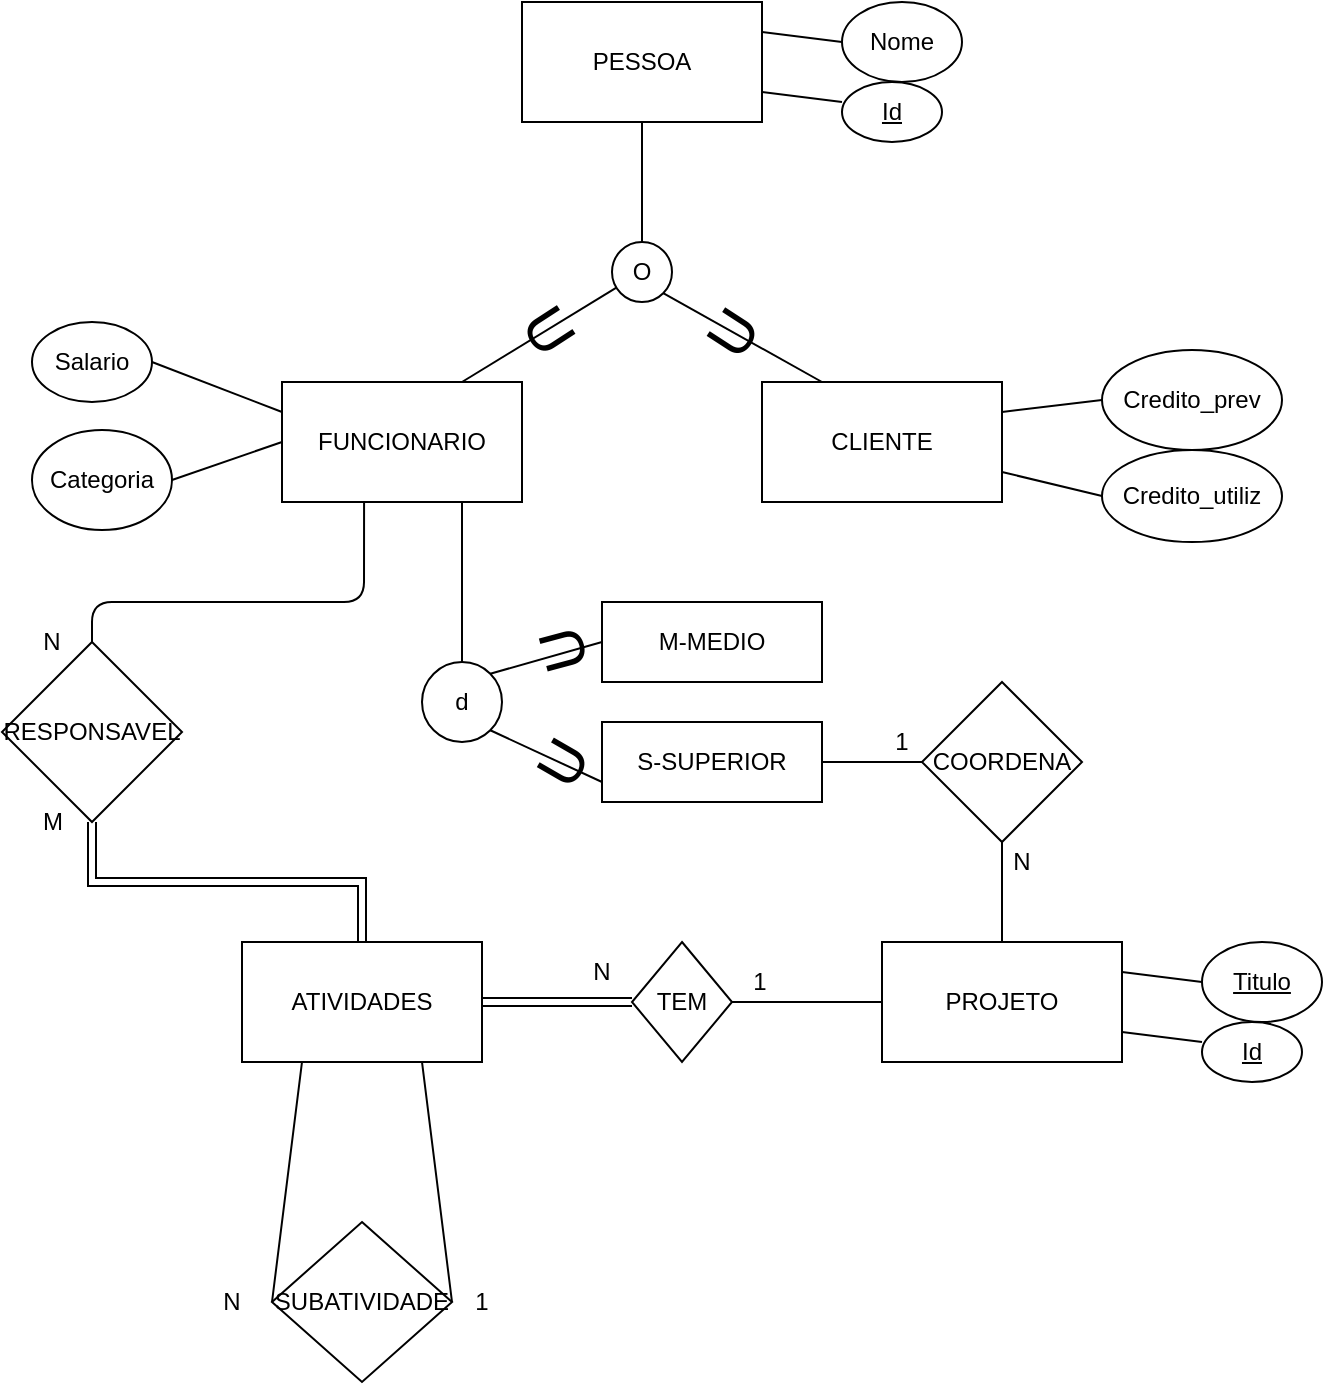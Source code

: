 <mxfile version="14.4.9" type="device"><diagram id="Vl0GgnSSwOp3kbkBudZ7" name="Page-1"><mxGraphModel dx="1422" dy="762" grid="1" gridSize="10" guides="1" tooltips="1" connect="1" arrows="1" fold="1" page="1" pageScale="1" pageWidth="827" pageHeight="1169" math="0" shadow="0"><root><mxCell id="0"/><mxCell id="1" parent="0"/><mxCell id="YfgDeVmLwgP_oeuv12vp-1" value="PESSOA" style="rounded=0;whiteSpace=wrap;html=1;" vertex="1" parent="1"><mxGeometry x="330" y="100" width="120" height="60" as="geometry"/></mxCell><mxCell id="YfgDeVmLwgP_oeuv12vp-2" value="FUNCIONARIO" style="rounded=0;whiteSpace=wrap;html=1;" vertex="1" parent="1"><mxGeometry x="210" y="290" width="120" height="60" as="geometry"/></mxCell><mxCell id="YfgDeVmLwgP_oeuv12vp-3" value="CLIENTE" style="rounded=0;whiteSpace=wrap;html=1;" vertex="1" parent="1"><mxGeometry x="450" y="290" width="120" height="60" as="geometry"/></mxCell><mxCell id="YfgDeVmLwgP_oeuv12vp-4" value="" style="endArrow=none;html=1;exitX=0.75;exitY=0;exitDx=0;exitDy=0;" edge="1" parent="1" source="YfgDeVmLwgP_oeuv12vp-2" target="YfgDeVmLwgP_oeuv12vp-5"><mxGeometry width="50" height="50" relative="1" as="geometry"><mxPoint x="560" y="510" as="sourcePoint"/><mxPoint x="610" y="460" as="targetPoint"/></mxGeometry></mxCell><mxCell id="YfgDeVmLwgP_oeuv12vp-5" value="O" style="ellipse;whiteSpace=wrap;html=1;aspect=fixed;" vertex="1" parent="1"><mxGeometry x="375" y="220" width="30" height="30" as="geometry"/></mxCell><mxCell id="YfgDeVmLwgP_oeuv12vp-6" value="" style="endArrow=none;html=1;exitX=0.25;exitY=0;exitDx=0;exitDy=0;entryX=1;entryY=1;entryDx=0;entryDy=0;" edge="1" parent="1" source="YfgDeVmLwgP_oeuv12vp-3" target="YfgDeVmLwgP_oeuv12vp-5"><mxGeometry width="50" height="50" relative="1" as="geometry"><mxPoint x="560" y="510" as="sourcePoint"/><mxPoint x="610" y="460" as="targetPoint"/></mxGeometry></mxCell><mxCell id="YfgDeVmLwgP_oeuv12vp-7" value="" style="endArrow=none;html=1;exitX=0.5;exitY=0;exitDx=0;exitDy=0;entryX=0.5;entryY=1;entryDx=0;entryDy=0;" edge="1" parent="1" source="YfgDeVmLwgP_oeuv12vp-5" target="YfgDeVmLwgP_oeuv12vp-1"><mxGeometry width="50" height="50" relative="1" as="geometry"><mxPoint x="560" y="510" as="sourcePoint"/><mxPoint x="610" y="460" as="targetPoint"/></mxGeometry></mxCell><mxCell id="YfgDeVmLwgP_oeuv12vp-8" value="&lt;font style=&quot;font-size: 30px&quot;&gt;U&lt;/font&gt;" style="text;html=1;strokeColor=none;fillColor=none;align=center;verticalAlign=middle;whiteSpace=wrap;rounded=0;rotation=57;" vertex="1" parent="1"><mxGeometry x="259" y="204" width="170" height="120" as="geometry"/></mxCell><mxCell id="YfgDeVmLwgP_oeuv12vp-9" value="&lt;font style=&quot;font-size: 30px&quot;&gt;U&lt;/font&gt;" style="text;html=1;strokeColor=none;fillColor=none;align=center;verticalAlign=middle;whiteSpace=wrap;rounded=0;rotation=-57;" vertex="1" parent="1"><mxGeometry x="350" y="205" width="170" height="120" as="geometry"/></mxCell><mxCell id="YfgDeVmLwgP_oeuv12vp-12" value="Nome" style="ellipse;whiteSpace=wrap;html=1;" vertex="1" parent="1"><mxGeometry x="490" y="100" width="60" height="40" as="geometry"/></mxCell><mxCell id="YfgDeVmLwgP_oeuv12vp-13" value="&lt;u&gt;Id&lt;/u&gt;" style="ellipse;whiteSpace=wrap;html=1;" vertex="1" parent="1"><mxGeometry x="490" y="140" width="50" height="30" as="geometry"/></mxCell><mxCell id="YfgDeVmLwgP_oeuv12vp-14" value="" style="endArrow=none;html=1;exitX=1;exitY=0.25;exitDx=0;exitDy=0;entryX=0;entryY=0.5;entryDx=0;entryDy=0;" edge="1" parent="1" source="YfgDeVmLwgP_oeuv12vp-1" target="YfgDeVmLwgP_oeuv12vp-12"><mxGeometry width="50" height="50" relative="1" as="geometry"><mxPoint x="560" y="220" as="sourcePoint"/><mxPoint x="610" y="170" as="targetPoint"/></mxGeometry></mxCell><mxCell id="YfgDeVmLwgP_oeuv12vp-15" value="" style="endArrow=none;html=1;exitX=1;exitY=0.75;exitDx=0;exitDy=0;" edge="1" parent="1" source="YfgDeVmLwgP_oeuv12vp-1"><mxGeometry width="50" height="50" relative="1" as="geometry"><mxPoint x="560" y="220" as="sourcePoint"/><mxPoint x="490" y="150" as="targetPoint"/></mxGeometry></mxCell><mxCell id="YfgDeVmLwgP_oeuv12vp-16" value="Salario" style="ellipse;whiteSpace=wrap;html=1;" vertex="1" parent="1"><mxGeometry x="85" y="260" width="60" height="40" as="geometry"/></mxCell><mxCell id="YfgDeVmLwgP_oeuv12vp-17" value="Categoria" style="ellipse;whiteSpace=wrap;html=1;" vertex="1" parent="1"><mxGeometry x="85" y="314" width="70" height="50" as="geometry"/></mxCell><mxCell id="YfgDeVmLwgP_oeuv12vp-19" value="" style="endArrow=none;html=1;exitX=1;exitY=0.5;exitDx=0;exitDy=0;entryX=0;entryY=0.25;entryDx=0;entryDy=0;" edge="1" parent="1" source="YfgDeVmLwgP_oeuv12vp-16" target="YfgDeVmLwgP_oeuv12vp-2"><mxGeometry width="50" height="50" relative="1" as="geometry"><mxPoint x="390" y="330" as="sourcePoint"/><mxPoint x="440" y="280" as="targetPoint"/></mxGeometry></mxCell><mxCell id="YfgDeVmLwgP_oeuv12vp-20" value="" style="endArrow=none;html=1;exitX=1;exitY=0.5;exitDx=0;exitDy=0;" edge="1" parent="1" source="YfgDeVmLwgP_oeuv12vp-17"><mxGeometry width="50" height="50" relative="1" as="geometry"><mxPoint x="160" y="294" as="sourcePoint"/><mxPoint x="210" y="320" as="targetPoint"/></mxGeometry></mxCell><mxCell id="YfgDeVmLwgP_oeuv12vp-22" value="Credito_prev" style="ellipse;whiteSpace=wrap;html=1;" vertex="1" parent="1"><mxGeometry x="620" y="274" width="90" height="50" as="geometry"/></mxCell><mxCell id="YfgDeVmLwgP_oeuv12vp-23" value="Credito_utiliz" style="ellipse;whiteSpace=wrap;html=1;" vertex="1" parent="1"><mxGeometry x="620" y="324" width="90" height="46" as="geometry"/></mxCell><mxCell id="YfgDeVmLwgP_oeuv12vp-24" value="" style="endArrow=none;html=1;exitX=0;exitY=0.5;exitDx=0;exitDy=0;entryX=1;entryY=0.25;entryDx=0;entryDy=0;" edge="1" parent="1" source="YfgDeVmLwgP_oeuv12vp-22" target="YfgDeVmLwgP_oeuv12vp-3"><mxGeometry width="50" height="50" relative="1" as="geometry"><mxPoint x="390" y="330" as="sourcePoint"/><mxPoint x="440" y="280" as="targetPoint"/></mxGeometry></mxCell><mxCell id="YfgDeVmLwgP_oeuv12vp-25" value="" style="endArrow=none;html=1;exitX=1;exitY=0.75;exitDx=0;exitDy=0;entryX=0;entryY=0.5;entryDx=0;entryDy=0;" edge="1" parent="1" source="YfgDeVmLwgP_oeuv12vp-3" target="YfgDeVmLwgP_oeuv12vp-23"><mxGeometry width="50" height="50" relative="1" as="geometry"><mxPoint x="390" y="330" as="sourcePoint"/><mxPoint x="440" y="280" as="targetPoint"/></mxGeometry></mxCell><mxCell id="YfgDeVmLwgP_oeuv12vp-32" value="PROJETO" style="rounded=0;whiteSpace=wrap;html=1;" vertex="1" parent="1"><mxGeometry x="510" y="570" width="120" height="60" as="geometry"/></mxCell><mxCell id="YfgDeVmLwgP_oeuv12vp-33" value="&lt;u&gt;Titulo&lt;/u&gt;" style="ellipse;whiteSpace=wrap;html=1;" vertex="1" parent="1"><mxGeometry x="670" y="570" width="60" height="40" as="geometry"/></mxCell><mxCell id="YfgDeVmLwgP_oeuv12vp-34" value="&lt;u&gt;Id&lt;/u&gt;" style="ellipse;whiteSpace=wrap;html=1;" vertex="1" parent="1"><mxGeometry x="670" y="610" width="50" height="30" as="geometry"/></mxCell><mxCell id="YfgDeVmLwgP_oeuv12vp-35" value="" style="endArrow=none;html=1;exitX=1;exitY=0.25;exitDx=0;exitDy=0;entryX=0;entryY=0.5;entryDx=0;entryDy=0;" edge="1" parent="1" source="YfgDeVmLwgP_oeuv12vp-32" target="YfgDeVmLwgP_oeuv12vp-33"><mxGeometry width="50" height="50" relative="1" as="geometry"><mxPoint x="740" y="690" as="sourcePoint"/><mxPoint x="790" y="640" as="targetPoint"/></mxGeometry></mxCell><mxCell id="YfgDeVmLwgP_oeuv12vp-36" value="" style="endArrow=none;html=1;exitX=1;exitY=0.75;exitDx=0;exitDy=0;" edge="1" parent="1" source="YfgDeVmLwgP_oeuv12vp-32"><mxGeometry width="50" height="50" relative="1" as="geometry"><mxPoint x="740" y="690" as="sourcePoint"/><mxPoint x="670" y="620" as="targetPoint"/></mxGeometry></mxCell><mxCell id="YfgDeVmLwgP_oeuv12vp-37" value="RESPONSAVEL" style="rhombus;whiteSpace=wrap;html=1;" vertex="1" parent="1"><mxGeometry x="70" y="420" width="90" height="90" as="geometry"/></mxCell><mxCell id="YfgDeVmLwgP_oeuv12vp-38" value="ATIVIDADES" style="rounded=0;whiteSpace=wrap;html=1;" vertex="1" parent="1"><mxGeometry x="190" y="570" width="120" height="60" as="geometry"/></mxCell><mxCell id="YfgDeVmLwgP_oeuv12vp-40" value="TEM" style="rhombus;whiteSpace=wrap;html=1;" vertex="1" parent="1"><mxGeometry x="385" y="570" width="50" height="60" as="geometry"/></mxCell><mxCell id="YfgDeVmLwgP_oeuv12vp-41" value="" style="endArrow=none;html=1;exitX=1;exitY=0.5;exitDx=0;exitDy=0;entryX=0;entryY=0.5;entryDx=0;entryDy=0;" edge="1" parent="1" source="YfgDeVmLwgP_oeuv12vp-40" target="YfgDeVmLwgP_oeuv12vp-32"><mxGeometry width="50" height="50" relative="1" as="geometry"><mxPoint x="410" y="500" as="sourcePoint"/><mxPoint x="460" y="450" as="targetPoint"/></mxGeometry></mxCell><mxCell id="YfgDeVmLwgP_oeuv12vp-42" value="SUBATIVIDADE" style="rhombus;whiteSpace=wrap;html=1;" vertex="1" parent="1"><mxGeometry x="205" y="710" width="90" height="80" as="geometry"/></mxCell><mxCell id="YfgDeVmLwgP_oeuv12vp-43" value="" style="endArrow=none;html=1;exitX=0.75;exitY=1;exitDx=0;exitDy=0;entryX=1;entryY=0.5;entryDx=0;entryDy=0;" edge="1" parent="1" source="YfgDeVmLwgP_oeuv12vp-38" target="YfgDeVmLwgP_oeuv12vp-42"><mxGeometry width="50" height="50" relative="1" as="geometry"><mxPoint x="410" y="500" as="sourcePoint"/><mxPoint x="460" y="450" as="targetPoint"/></mxGeometry></mxCell><mxCell id="YfgDeVmLwgP_oeuv12vp-44" value="" style="endArrow=none;html=1;exitX=0;exitY=0.5;exitDx=0;exitDy=0;entryX=0.25;entryY=1;entryDx=0;entryDy=0;" edge="1" parent="1" source="YfgDeVmLwgP_oeuv12vp-42" target="YfgDeVmLwgP_oeuv12vp-38"><mxGeometry width="50" height="50" relative="1" as="geometry"><mxPoint x="410" y="500" as="sourcePoint"/><mxPoint x="460" y="450" as="targetPoint"/></mxGeometry></mxCell><mxCell id="YfgDeVmLwgP_oeuv12vp-46" value="" style="shape=link;html=1;rounded=0;exitX=1;exitY=0.5;exitDx=0;exitDy=0;entryX=0;entryY=0.5;entryDx=0;entryDy=0;" edge="1" parent="1" source="YfgDeVmLwgP_oeuv12vp-38" target="YfgDeVmLwgP_oeuv12vp-40"><mxGeometry relative="1" as="geometry"><mxPoint x="350" y="470" as="sourcePoint"/><mxPoint x="510" y="470" as="targetPoint"/></mxGeometry></mxCell><mxCell id="YfgDeVmLwgP_oeuv12vp-48" value="" style="shape=link;html=1;rounded=0;exitX=0.5;exitY=0;exitDx=0;exitDy=0;entryX=0.5;entryY=1;entryDx=0;entryDy=0;" edge="1" parent="1" source="YfgDeVmLwgP_oeuv12vp-38" target="YfgDeVmLwgP_oeuv12vp-37"><mxGeometry relative="1" as="geometry"><mxPoint x="330" y="400" as="sourcePoint"/><mxPoint x="490" y="400" as="targetPoint"/><Array as="points"><mxPoint x="250" y="540"/><mxPoint x="115" y="540"/></Array></mxGeometry></mxCell><mxCell id="YfgDeVmLwgP_oeuv12vp-50" value="" style="endArrow=none;html=1;exitX=0.5;exitY=0;exitDx=0;exitDy=0;entryX=0.342;entryY=1;entryDx=0;entryDy=0;entryPerimeter=0;" edge="1" parent="1" source="YfgDeVmLwgP_oeuv12vp-37" target="YfgDeVmLwgP_oeuv12vp-2"><mxGeometry width="50" height="50" relative="1" as="geometry"><mxPoint x="390" y="430" as="sourcePoint"/><mxPoint x="280" y="380" as="targetPoint"/><Array as="points"><mxPoint x="115" y="400"/><mxPoint x="251" y="400"/></Array></mxGeometry></mxCell><mxCell id="YfgDeVmLwgP_oeuv12vp-52" value="d" style="ellipse;whiteSpace=wrap;html=1;aspect=fixed;" vertex="1" parent="1"><mxGeometry x="280" y="430" width="40" height="40" as="geometry"/></mxCell><mxCell id="YfgDeVmLwgP_oeuv12vp-53" value="" style="endArrow=none;html=1;exitX=0.75;exitY=1;exitDx=0;exitDy=0;" edge="1" parent="1" source="YfgDeVmLwgP_oeuv12vp-2"><mxGeometry width="50" height="50" relative="1" as="geometry"><mxPoint x="390" y="430" as="sourcePoint"/><mxPoint x="300" y="430" as="targetPoint"/></mxGeometry></mxCell><mxCell id="YfgDeVmLwgP_oeuv12vp-54" value="M-MEDIO" style="rounded=0;whiteSpace=wrap;html=1;" vertex="1" parent="1"><mxGeometry x="370" y="400" width="110" height="40" as="geometry"/></mxCell><mxCell id="YfgDeVmLwgP_oeuv12vp-55" value="S-SUPERIOR" style="rounded=0;whiteSpace=wrap;html=1;" vertex="1" parent="1"><mxGeometry x="370" y="460" width="110" height="40" as="geometry"/></mxCell><mxCell id="YfgDeVmLwgP_oeuv12vp-58" value="" style="endArrow=none;html=1;exitX=1;exitY=0;exitDx=0;exitDy=0;entryX=0;entryY=0.5;entryDx=0;entryDy=0;" edge="1" parent="1" source="YfgDeVmLwgP_oeuv12vp-52" target="YfgDeVmLwgP_oeuv12vp-54"><mxGeometry width="50" height="50" relative="1" as="geometry"><mxPoint x="390" y="430" as="sourcePoint"/><mxPoint x="440" y="380" as="targetPoint"/></mxGeometry></mxCell><mxCell id="YfgDeVmLwgP_oeuv12vp-59" value="" style="endArrow=none;html=1;exitX=1;exitY=1;exitDx=0;exitDy=0;entryX=0;entryY=0.75;entryDx=0;entryDy=0;" edge="1" parent="1" source="YfgDeVmLwgP_oeuv12vp-52" target="YfgDeVmLwgP_oeuv12vp-55"><mxGeometry width="50" height="50" relative="1" as="geometry"><mxPoint x="390" y="430" as="sourcePoint"/><mxPoint x="440" y="380" as="targetPoint"/></mxGeometry></mxCell><mxCell id="YfgDeVmLwgP_oeuv12vp-60" value="&lt;font style=&quot;font-size: 30px&quot;&gt;U&lt;/font&gt;" style="text;html=1;strokeColor=none;fillColor=none;align=center;verticalAlign=middle;whiteSpace=wrap;rounded=0;rotation=-105;" vertex="1" parent="1"><mxGeometry x="265" y="364" width="170" height="120" as="geometry"/></mxCell><mxCell id="YfgDeVmLwgP_oeuv12vp-62" value="&lt;font style=&quot;font-size: 30px&quot;&gt;U&lt;/font&gt;" style="text;html=1;strokeColor=none;fillColor=none;align=center;verticalAlign=middle;whiteSpace=wrap;rounded=0;rotation=-60;" vertex="1" parent="1"><mxGeometry x="265" y="420" width="170" height="120" as="geometry"/></mxCell><mxCell id="YfgDeVmLwgP_oeuv12vp-63" value="COORDENA" style="rhombus;whiteSpace=wrap;html=1;" vertex="1" parent="1"><mxGeometry x="530" y="440" width="80" height="80" as="geometry"/></mxCell><mxCell id="YfgDeVmLwgP_oeuv12vp-64" value="" style="endArrow=none;html=1;exitX=0.5;exitY=0;exitDx=0;exitDy=0;entryX=0.5;entryY=1;entryDx=0;entryDy=0;" edge="1" parent="1" source="YfgDeVmLwgP_oeuv12vp-32" target="YfgDeVmLwgP_oeuv12vp-63"><mxGeometry width="50" height="50" relative="1" as="geometry"><mxPoint x="390" y="430" as="sourcePoint"/><mxPoint x="440" y="380" as="targetPoint"/></mxGeometry></mxCell><mxCell id="YfgDeVmLwgP_oeuv12vp-66" value="" style="endArrow=none;html=1;exitX=1;exitY=0.5;exitDx=0;exitDy=0;entryX=0;entryY=0.5;entryDx=0;entryDy=0;" edge="1" parent="1" source="YfgDeVmLwgP_oeuv12vp-55" target="YfgDeVmLwgP_oeuv12vp-63"><mxGeometry width="50" height="50" relative="1" as="geometry"><mxPoint x="390" y="430" as="sourcePoint"/><mxPoint x="440" y="380" as="targetPoint"/></mxGeometry></mxCell><mxCell id="YfgDeVmLwgP_oeuv12vp-67" value="1" style="text;html=1;strokeColor=none;fillColor=none;align=center;verticalAlign=middle;whiteSpace=wrap;rounded=0;" vertex="1" parent="1"><mxGeometry x="429" y="580" width="40" height="20" as="geometry"/></mxCell><mxCell id="YfgDeVmLwgP_oeuv12vp-68" value="N" style="text;html=1;strokeColor=none;fillColor=none;align=center;verticalAlign=middle;whiteSpace=wrap;rounded=0;" vertex="1" parent="1"><mxGeometry x="350" y="575" width="40" height="20" as="geometry"/></mxCell><mxCell id="YfgDeVmLwgP_oeuv12vp-69" value="1" style="text;html=1;strokeColor=none;fillColor=none;align=center;verticalAlign=middle;whiteSpace=wrap;rounded=0;" vertex="1" parent="1"><mxGeometry x="500" y="460" width="40" height="20" as="geometry"/></mxCell><mxCell id="YfgDeVmLwgP_oeuv12vp-70" value="N" style="text;html=1;strokeColor=none;fillColor=none;align=center;verticalAlign=middle;whiteSpace=wrap;rounded=0;" vertex="1" parent="1"><mxGeometry x="560" y="520" width="40" height="20" as="geometry"/></mxCell><mxCell id="YfgDeVmLwgP_oeuv12vp-72" value="M" style="text;html=1;align=center;verticalAlign=middle;resizable=0;points=[];autosize=1;" vertex="1" parent="1"><mxGeometry x="80" y="500" width="30" height="20" as="geometry"/></mxCell><mxCell id="YfgDeVmLwgP_oeuv12vp-73" value="N" style="text;html=1;strokeColor=none;fillColor=none;align=center;verticalAlign=middle;whiteSpace=wrap;rounded=0;" vertex="1" parent="1"><mxGeometry x="75" y="410" width="40" height="20" as="geometry"/></mxCell><mxCell id="YfgDeVmLwgP_oeuv12vp-74" value="1" style="text;html=1;strokeColor=none;fillColor=none;align=center;verticalAlign=middle;whiteSpace=wrap;rounded=0;" vertex="1" parent="1"><mxGeometry x="290" y="740" width="40" height="20" as="geometry"/></mxCell><mxCell id="YfgDeVmLwgP_oeuv12vp-76" value="N" style="text;html=1;strokeColor=none;fillColor=none;align=center;verticalAlign=middle;whiteSpace=wrap;rounded=0;" vertex="1" parent="1"><mxGeometry x="165" y="740" width="40" height="20" as="geometry"/></mxCell></root></mxGraphModel></diagram></mxfile>